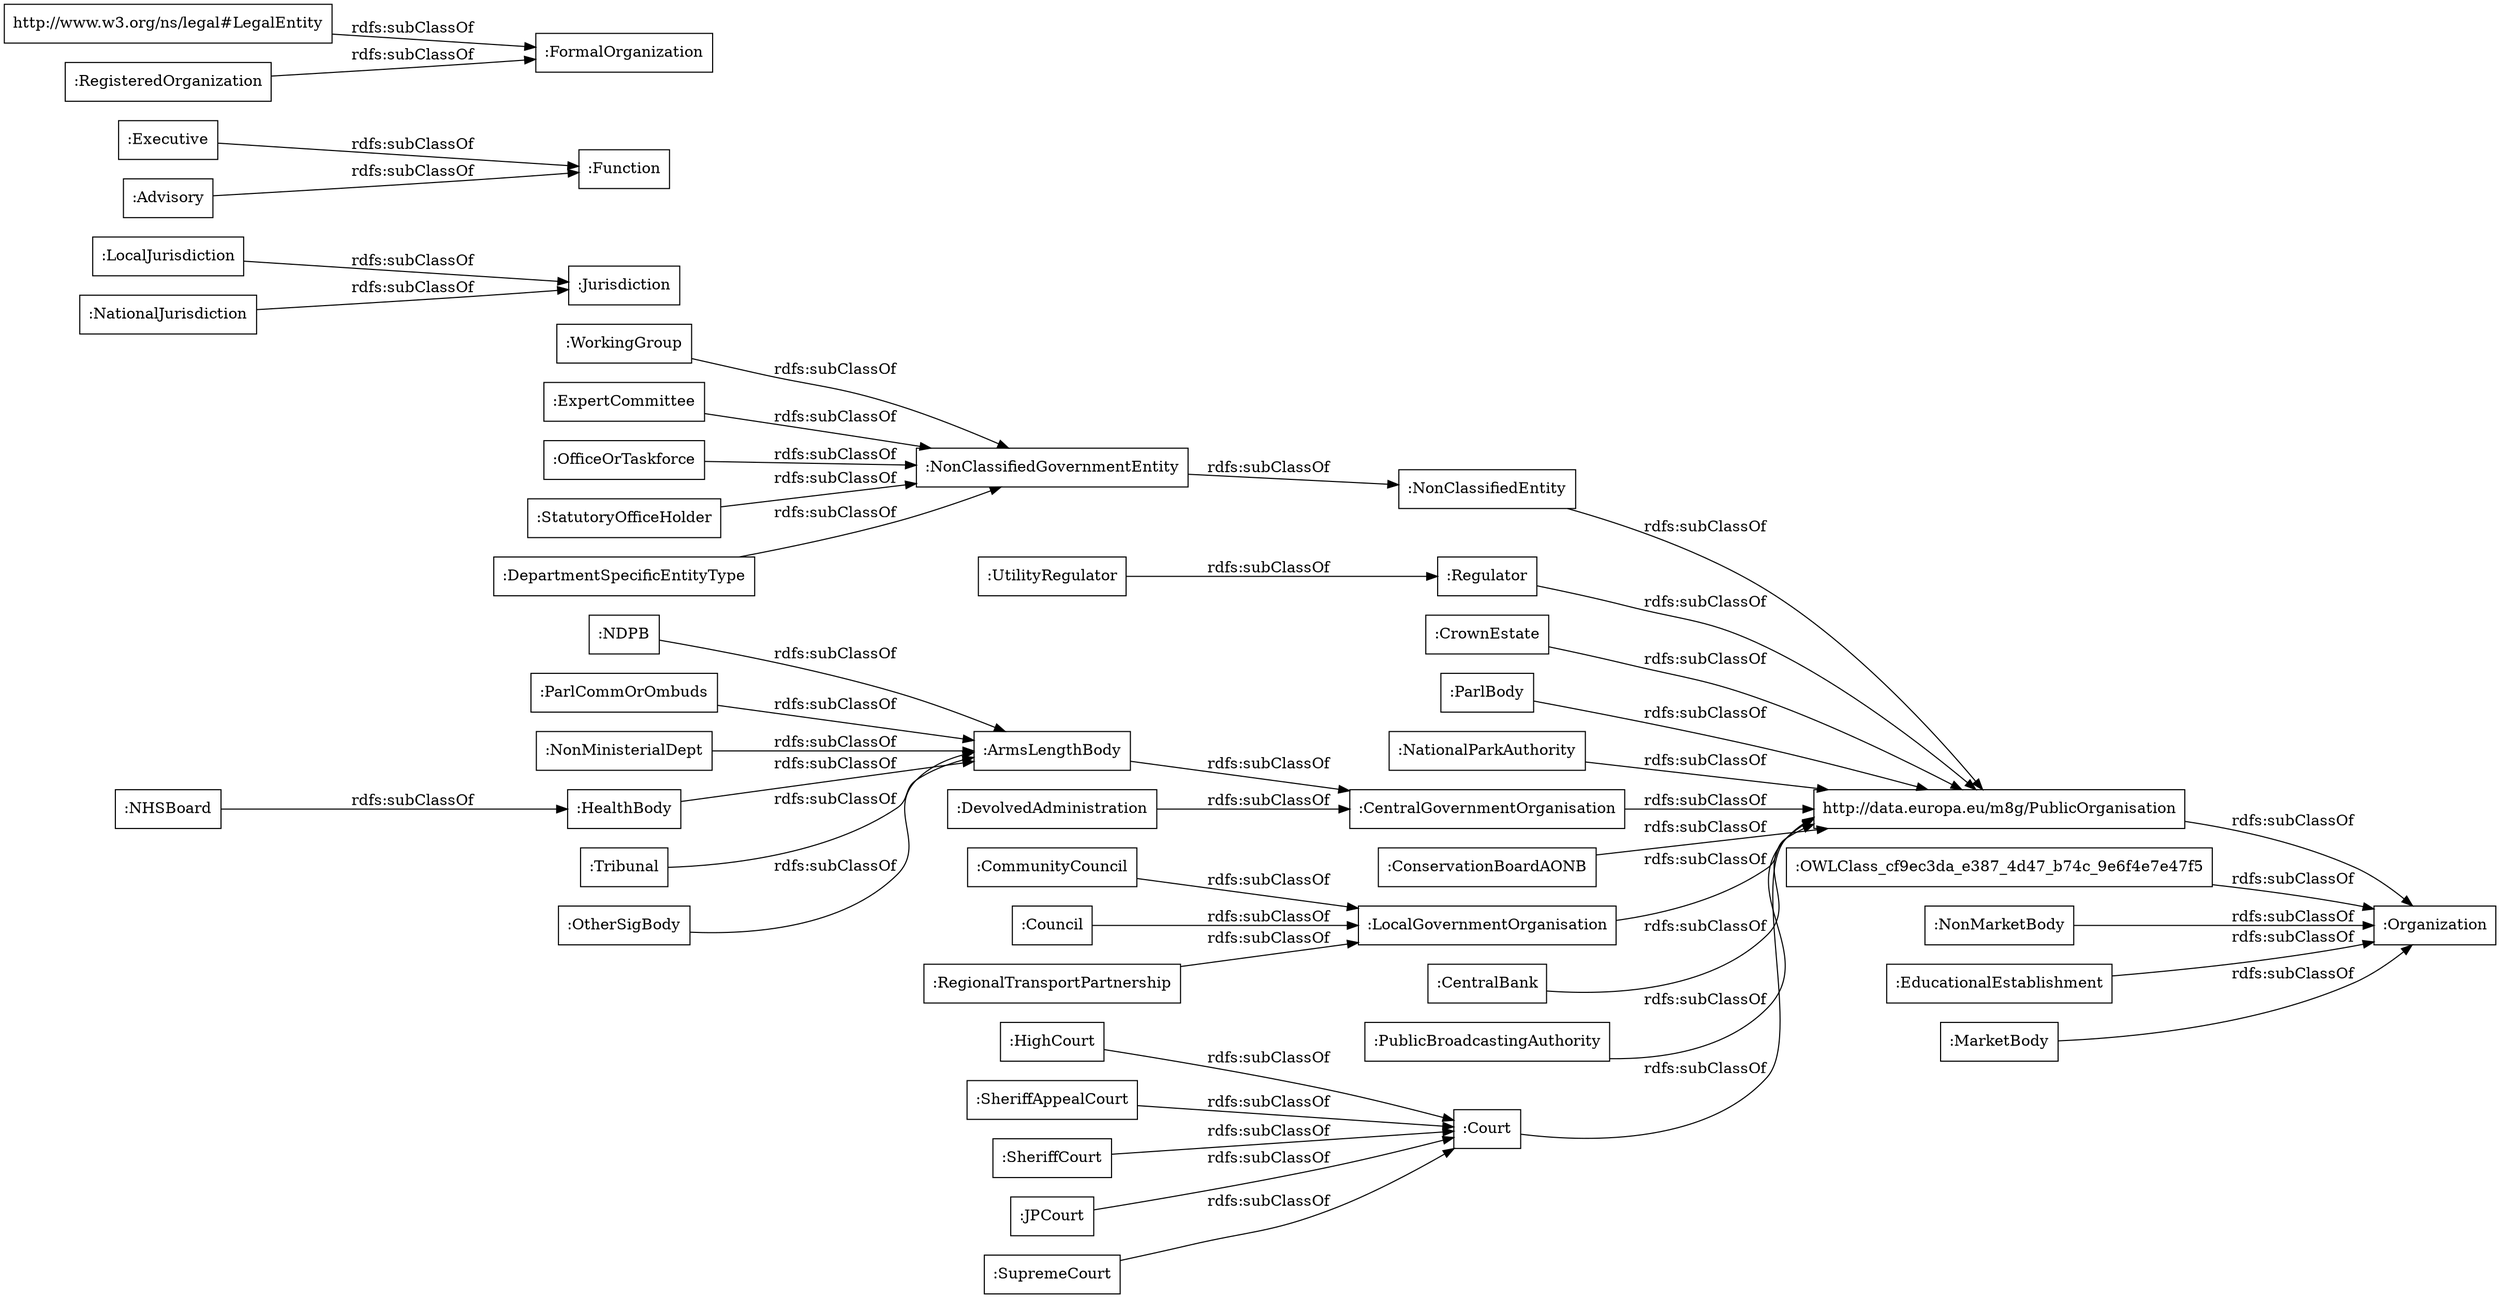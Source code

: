 digraph ar2dtool_diagram { 
rankdir=LR;
size="1000"
node [shape = rectangle, color="black"]; ":HighCourt" ":Jurisdiction" ":NonClassifiedEntity" ":NHSBoard" "http://data.europa.eu/m8g/PublicOrganisation" ":SupremeCourt" ":NonClassifiedGovernmentEntity" ":SheriffAppealCourt" ":CrownEstate" ":ParlBody" ":CommunityCouncil" ":Council" ":Executive" ":ExpertCommittee" ":NationalParkAuthority" ":UtilityRegulator" ":Regulator" ":OWLClass_cf9ec3da_e387_4d47_b74c_9e6f4e7e47f5" ":Advisory" ":OtherSigBody" ":ConservationBoardAONB" ":NDPB" ":CentralGovernmentOrganisation" ":OfficeOrTaskforce" "http://www.w3.org/ns/legal#LegalEntity" ":RegisteredOrganization" ":ParlCommOrOmbuds" ":Function" ":Organization" ":FormalOrganization" ":NonMarketBody" ":CentralBank" ":RegionalTransportPartnership" ":LocalJurisdiction" ":ArmsLengthBody" ":NonMinisterialDept" ":SheriffCourt" ":StatutoryOfficeHolder" ":DepartmentSpecificEntityType" ":Court" ":PublicBroadcastingAuthority" ":EducationalEstablishment" ":WorkingGroup" ":HealthBody" ":DevolvedAdministration" ":MarketBody" ":JPCourt" ":NationalJurisdiction" ":LocalGovernmentOrganisation" ":Tribunal" ; /*classes style*/
	":StatutoryOfficeHolder" -> ":NonClassifiedGovernmentEntity" [ label = "rdfs:subClassOf" ];
	":Advisory" -> ":Function" [ label = "rdfs:subClassOf" ];
	":CentralBank" -> "http://data.europa.eu/m8g/PublicOrganisation" [ label = "rdfs:subClassOf" ];
	":HighCourt" -> ":Court" [ label = "rdfs:subClassOf" ];
	":PublicBroadcastingAuthority" -> "http://data.europa.eu/m8g/PublicOrganisation" [ label = "rdfs:subClassOf" ];
	":ExpertCommittee" -> ":NonClassifiedGovernmentEntity" [ label = "rdfs:subClassOf" ];
	":RegionalTransportPartnership" -> ":LocalGovernmentOrganisation" [ label = "rdfs:subClassOf" ];
	":NonMinisterialDept" -> ":ArmsLengthBody" [ label = "rdfs:subClassOf" ];
	":OtherSigBody" -> ":ArmsLengthBody" [ label = "rdfs:subClassOf" ];
	":DevolvedAdministration" -> ":CentralGovernmentOrganisation" [ label = "rdfs:subClassOf" ];
	":CrownEstate" -> "http://data.europa.eu/m8g/PublicOrganisation" [ label = "rdfs:subClassOf" ];
	"http://www.w3.org/ns/legal#LegalEntity" -> ":FormalOrganization" [ label = "rdfs:subClassOf" ];
	":HealthBody" -> ":ArmsLengthBody" [ label = "rdfs:subClassOf" ];
	":CommunityCouncil" -> ":LocalGovernmentOrganisation" [ label = "rdfs:subClassOf" ];
	":RegisteredOrganization" -> ":FormalOrganization" [ label = "rdfs:subClassOf" ];
	":ArmsLengthBody" -> ":CentralGovernmentOrganisation" [ label = "rdfs:subClassOf" ];
	":UtilityRegulator" -> ":Regulator" [ label = "rdfs:subClassOf" ];
	":SheriffAppealCourt" -> ":Court" [ label = "rdfs:subClassOf" ];
	":NationalParkAuthority" -> "http://data.europa.eu/m8g/PublicOrganisation" [ label = "rdfs:subClassOf" ];
	":CentralGovernmentOrganisation" -> "http://data.europa.eu/m8g/PublicOrganisation" [ label = "rdfs:subClassOf" ];
	":ParlBody" -> "http://data.europa.eu/m8g/PublicOrganisation" [ label = "rdfs:subClassOf" ];
	":EducationalEstablishment" -> ":Organization" [ label = "rdfs:subClassOf" ];
	":JPCourt" -> ":Court" [ label = "rdfs:subClassOf" ];
	"http://data.europa.eu/m8g/PublicOrganisation" -> ":Organization" [ label = "rdfs:subClassOf" ];
	":NonMarketBody" -> ":Organization" [ label = "rdfs:subClassOf" ];
	":ConservationBoardAONB" -> "http://data.europa.eu/m8g/PublicOrganisation" [ label = "rdfs:subClassOf" ];
	":ParlCommOrOmbuds" -> ":ArmsLengthBody" [ label = "rdfs:subClassOf" ];
	":LocalGovernmentOrganisation" -> "http://data.europa.eu/m8g/PublicOrganisation" [ label = "rdfs:subClassOf" ];
	":OfficeOrTaskforce" -> ":NonClassifiedGovernmentEntity" [ label = "rdfs:subClassOf" ];
	":DepartmentSpecificEntityType" -> ":NonClassifiedGovernmentEntity" [ label = "rdfs:subClassOf" ];
	":Court" -> "http://data.europa.eu/m8g/PublicOrganisation" [ label = "rdfs:subClassOf" ];
	":OWLClass_cf9ec3da_e387_4d47_b74c_9e6f4e7e47f5" -> ":Organization" [ label = "rdfs:subClassOf" ];
	":Tribunal" -> ":ArmsLengthBody" [ label = "rdfs:subClassOf" ];
	":Council" -> ":LocalGovernmentOrganisation" [ label = "rdfs:subClassOf" ];
	":SupremeCourt" -> ":Court" [ label = "rdfs:subClassOf" ];
	":NonClassifiedEntity" -> "http://data.europa.eu/m8g/PublicOrganisation" [ label = "rdfs:subClassOf" ];
	":Executive" -> ":Function" [ label = "rdfs:subClassOf" ];
	":SheriffCourt" -> ":Court" [ label = "rdfs:subClassOf" ];
	":NDPB" -> ":ArmsLengthBody" [ label = "rdfs:subClassOf" ];
	":MarketBody" -> ":Organization" [ label = "rdfs:subClassOf" ];
	":NHSBoard" -> ":HealthBody" [ label = "rdfs:subClassOf" ];
	":Regulator" -> "http://data.europa.eu/m8g/PublicOrganisation" [ label = "rdfs:subClassOf" ];
	":WorkingGroup" -> ":NonClassifiedGovernmentEntity" [ label = "rdfs:subClassOf" ];
	":LocalJurisdiction" -> ":Jurisdiction" [ label = "rdfs:subClassOf" ];
	":NationalJurisdiction" -> ":Jurisdiction" [ label = "rdfs:subClassOf" ];
	":NonClassifiedGovernmentEntity" -> ":NonClassifiedEntity" [ label = "rdfs:subClassOf" ];

}
